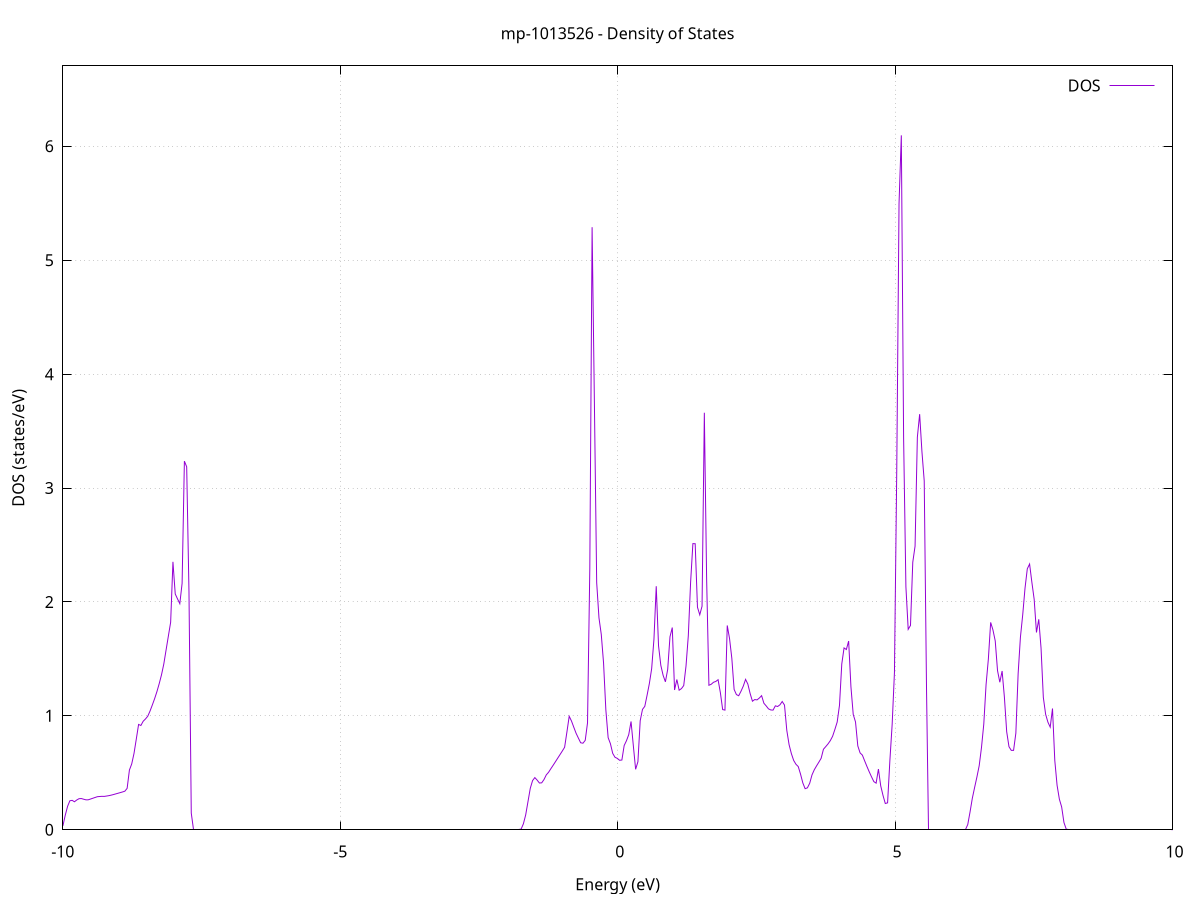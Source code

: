 set title 'mp-1013526 - Density of States'
set xlabel 'Energy (eV)'
set ylabel 'DOS (states/eV)'
set grid
set xrange [-10:10]
set yrange [0:6.706]
set xzeroaxis lt -1
set terminal png size 800,600
set output 'mp-1013526_dos_gnuplot.png'
plot '-' using 1:2 with lines title 'DOS'
-38.356700 0.000000
-38.315400 0.000000
-38.274100 0.000000
-38.232800 0.000000
-38.191500 0.000000
-38.150300 0.000000
-38.109000 0.000000
-38.067700 0.000000
-38.026400 0.000000
-37.985100 0.000000
-37.943900 0.000000
-37.902600 0.000000
-37.861300 0.000000
-37.820000 0.000000
-37.778700 0.000000
-37.737400 0.000000
-37.696200 0.000000
-37.654900 0.000000
-37.613600 0.000000
-37.572300 0.000000
-37.531000 0.000000
-37.489800 0.000000
-37.448500 0.000000
-37.407200 0.000000
-37.365900 0.000000
-37.324600 0.000000
-37.283400 0.000000
-37.242100 0.000000
-37.200800 0.000000
-37.159500 0.000000
-37.118200 0.000000
-37.076900 0.000000
-37.035700 0.000000
-36.994400 0.000000
-36.953100 0.000000
-36.911800 0.000000
-36.870500 0.000000
-36.829300 0.000000
-36.788000 0.000000
-36.746700 0.000000
-36.705400 0.000000
-36.664100 0.000000
-36.622800 0.000000
-36.581600 0.000000
-36.540300 0.000000
-36.499000 0.000000
-36.457700 0.000000
-36.416400 0.000000
-36.375200 0.000000
-36.333900 0.000000
-36.292600 0.000000
-36.251300 0.000000
-36.210000 0.000000
-36.168800 0.000000
-36.127500 0.000000
-36.086200 0.000000
-36.044900 0.000000
-36.003600 0.000000
-35.962300 0.000000
-35.921100 0.000000
-35.879800 0.000000
-35.838500 0.000000
-35.797200 0.000000
-35.755900 0.000000
-35.714700 0.000000
-35.673400 0.000000
-35.632100 0.000000
-35.590800 0.000000
-35.549500 0.000000
-35.508300 0.000000
-35.467000 0.000000
-35.425700 0.000000
-35.384400 0.000000
-35.343100 0.000000
-35.301800 0.000000
-35.260600 0.000000
-35.219300 0.000000
-35.178000 0.000000
-35.136700 0.000000
-35.095400 0.000000
-35.054200 0.000000
-35.012900 0.000000
-34.971600 0.000000
-34.930300 0.000000
-34.889000 0.000000
-34.847700 0.000000
-34.806500 0.000000
-34.765200 0.000000
-34.723900 0.000000
-34.682600 0.000000
-34.641300 0.000000
-34.600100 12.810600
-34.558800 7.557200
-34.517500 15.000400
-34.476200 15.538200
-34.434900 0.000000
-34.393700 0.000000
-34.352400 0.000000
-34.311100 0.000000
-34.269800 0.000000
-34.228500 0.000000
-34.187200 0.000000
-34.146000 0.000000
-34.104700 0.000000
-34.063400 0.000000
-34.022100 0.000000
-33.980800 0.000000
-33.939600 0.000000
-33.898300 0.000000
-33.857000 0.000000
-33.815700 0.000000
-33.774400 0.000000
-33.733100 0.000000
-33.691900 0.000000
-33.650600 0.000000
-33.609300 0.000000
-33.568000 0.000000
-33.526700 0.000000
-33.485500 0.000000
-33.444200 0.000000
-33.402900 0.000000
-33.361600 0.000000
-33.320300 0.000000
-33.279100 0.000000
-33.237800 0.000000
-33.196500 0.000000
-33.155200 0.000000
-33.113900 0.000000
-33.072600 0.000000
-33.031400 0.000000
-32.990100 0.000000
-32.948800 0.000000
-32.907500 0.000000
-32.866200 0.000000
-32.825000 0.000000
-32.783700 0.000000
-32.742400 0.000000
-32.701100 0.000000
-32.659800 0.000000
-32.618600 0.000000
-32.577300 0.000000
-32.536000 0.000000
-32.494700 0.000000
-32.453400 0.000000
-32.412100 0.000000
-32.370900 0.000000
-32.329600 0.000000
-32.288300 0.000000
-32.247000 0.000000
-32.205700 0.000000
-32.164500 0.000000
-32.123200 0.000000
-32.081900 0.000000
-32.040600 0.000000
-31.999300 0.000000
-31.958000 0.000000
-31.916800 0.000000
-31.875500 0.000000
-31.834200 0.000000
-31.792900 0.000000
-31.751600 0.000000
-31.710400 0.000000
-31.669100 0.000000
-31.627800 0.000000
-31.586500 0.000000
-31.545200 0.000000
-31.504000 0.000000
-31.462700 0.000000
-31.421400 0.000000
-31.380100 0.000000
-31.338800 0.000000
-31.297500 0.000000
-31.256300 0.000000
-31.215000 0.000000
-31.173700 0.000000
-31.132400 0.000000
-31.091100 0.000000
-31.049900 0.000000
-31.008600 0.000000
-30.967300 0.000000
-30.926000 0.000000
-30.884700 0.000000
-30.843400 0.000000
-30.802200 0.000000
-30.760900 0.000000
-30.719600 0.000000
-30.678300 0.000000
-30.637000 0.000000
-30.595800 0.000000
-30.554500 0.000000
-30.513200 0.000000
-30.471900 0.000000
-30.430600 0.000000
-30.389400 0.000000
-30.348100 0.000000
-30.306800 0.000000
-30.265500 0.000000
-30.224200 0.000000
-30.182900 0.000000
-30.141700 0.000000
-30.100400 0.000000
-30.059100 0.000000
-30.017800 0.000000
-29.976500 0.000000
-29.935300 0.000000
-29.894000 0.000000
-29.852700 0.000000
-29.811400 0.000000
-29.770100 0.000000
-29.728800 0.000000
-29.687600 0.000000
-29.646300 0.000000
-29.605000 0.000000
-29.563700 0.000000
-29.522400 0.000000
-29.481200 0.000000
-29.439900 0.000000
-29.398600 0.000000
-29.357300 0.000000
-29.316000 0.000000
-29.274800 0.000000
-29.233500 0.000000
-29.192200 0.000000
-29.150900 0.000000
-29.109600 0.000000
-29.068300 0.000000
-29.027100 0.000000
-28.985800 0.000000
-28.944500 0.000000
-28.903200 0.000000
-28.861900 0.000000
-28.820700 0.000000
-28.779400 0.000000
-28.738100 0.000000
-28.696800 0.000000
-28.655500 0.000000
-28.614300 0.000000
-28.573000 0.000000
-28.531700 0.000000
-28.490400 0.000000
-28.449100 0.000000
-28.407800 0.000000
-28.366600 0.000000
-28.325300 0.000000
-28.284000 0.000000
-28.242700 0.000000
-28.201400 0.000000
-28.160200 0.000000
-28.118900 0.000000
-28.077600 0.000000
-28.036300 0.000000
-27.995000 0.000000
-27.953700 0.000000
-27.912500 0.000000
-27.871200 0.000000
-27.829900 0.000000
-27.788600 0.000000
-27.747300 0.000000
-27.706100 0.000000
-27.664800 0.000000
-27.623500 0.000000
-27.582200 0.000000
-27.540900 0.000000
-27.499700 0.000000
-27.458400 0.000000
-27.417100 0.000000
-27.375800 0.000000
-27.334500 0.000000
-27.293200 0.000000
-27.252000 0.000000
-27.210700 0.000000
-27.169400 0.000000
-27.128100 0.000000
-27.086800 0.000000
-27.045600 0.000000
-27.004300 0.000000
-26.963000 0.000000
-26.921700 0.000000
-26.880400 0.000000
-26.839100 0.000000
-26.797900 0.000000
-26.756600 0.000000
-26.715300 0.000000
-26.674000 0.000000
-26.632700 0.000000
-26.591500 0.000000
-26.550200 0.000000
-26.508900 0.000000
-26.467600 0.000000
-26.426300 0.000000
-26.385100 0.000000
-26.343800 0.000000
-26.302500 0.000000
-26.261200 0.000000
-26.219900 0.000000
-26.178600 0.000000
-26.137400 0.000000
-26.096100 0.000000
-26.054800 0.000000
-26.013500 0.000000
-25.972200 0.000000
-25.931000 0.000000
-25.889700 0.000000
-25.848400 0.000000
-25.807100 0.000000
-25.765800 0.000000
-25.724600 0.000000
-25.683300 0.000000
-25.642000 0.000000
-25.600700 0.000000
-25.559400 0.000000
-25.518100 0.000000
-25.476900 0.000000
-25.435600 0.000000
-25.394300 0.000000
-25.353000 0.000000
-25.311700 0.000000
-25.270500 0.000000
-25.229200 0.000000
-25.187900 0.000000
-25.146600 0.000000
-25.105300 0.000000
-25.064000 0.000000
-25.022800 0.000000
-24.981500 0.000000
-24.940200 0.000000
-24.898900 0.000000
-24.857600 0.000000
-24.816400 0.000000
-24.775100 0.000000
-24.733800 0.000000
-24.692500 0.000000
-24.651200 0.000000
-24.610000 0.000000
-24.568700 0.000000
-24.527400 0.000000
-24.486100 0.000000
-24.444800 0.000000
-24.403500 0.000000
-24.362300 0.000000
-24.321000 0.000000
-24.279700 0.000000
-24.238400 0.000000
-24.197100 0.000000
-24.155900 0.000000
-24.114600 0.000000
-24.073300 0.000000
-24.032000 0.000000
-23.990700 0.000000
-23.949400 0.000000
-23.908200 0.000000
-23.866900 0.000000
-23.825600 0.000000
-23.784300 0.000000
-23.743000 0.000000
-23.701800 0.000000
-23.660500 0.000000
-23.619200 0.000000
-23.577900 0.000000
-23.536600 0.000000
-23.495400 0.000000
-23.454100 0.000000
-23.412800 0.000000
-23.371500 0.000000
-23.330200 0.000000
-23.288900 0.000000
-23.247700 0.000000
-23.206400 0.000000
-23.165100 0.000000
-23.123800 0.000000
-23.082500 0.000000
-23.041300 0.000000
-23.000000 0.000000
-22.958700 0.000000
-22.917400 0.000000
-22.876100 0.000000
-22.834800 0.000000
-22.793600 0.000000
-22.752300 0.000000
-22.711000 0.000000
-22.669700 0.000000
-22.628400 0.000000
-22.587200 0.000000
-22.545900 0.000000
-22.504600 0.000000
-22.463300 0.000000
-22.422000 0.000000
-22.380800 0.000000
-22.339500 0.000000
-22.298200 0.000000
-22.256900 0.000000
-22.215600 0.000000
-22.174300 0.000000
-22.133100 0.000000
-22.091800 0.000000
-22.050500 0.000000
-22.009200 0.000000
-21.967900 0.000000
-21.926700 0.000000
-21.885400 0.000000
-21.844100 0.000000
-21.802800 0.000000
-21.761500 0.000000
-21.720300 0.000000
-21.679000 0.000000
-21.637700 0.000000
-21.596400 0.000000
-21.555100 0.000000
-21.513800 0.000000
-21.472600 0.000000
-21.431300 0.000000
-21.390000 0.000000
-21.348700 0.000000
-21.307400 0.000000
-21.266200 0.000000
-21.224900 0.000000
-21.183600 0.000000
-21.142300 0.000000
-21.101000 0.000000
-21.059700 0.000000
-21.018500 0.000000
-20.977200 0.000000
-20.935900 0.000000
-20.894600 0.000000
-20.853300 0.000000
-20.812100 0.000000
-20.770800 0.000000
-20.729500 0.000000
-20.688200 0.000000
-20.646900 0.000000
-20.605700 0.000000
-20.564400 0.000000
-20.523100 0.000000
-20.481800 0.000000
-20.440500 0.000000
-20.399200 0.000000
-20.358000 0.000000
-20.316700 0.000000
-20.275400 0.000000
-20.234100 0.000000
-20.192800 0.000000
-20.151600 0.000000
-20.110300 0.000000
-20.069000 0.000000
-20.027700 0.000000
-19.986400 0.000000
-19.945100 0.000000
-19.903900 0.000000
-19.862600 0.000000
-19.821300 0.000000
-19.780000 0.000000
-19.738700 0.000000
-19.697500 0.000000
-19.656200 0.000000
-19.614900 0.000000
-19.573600 0.000000
-19.532300 0.000000
-19.491100 0.000000
-19.449800 0.000000
-19.408500 0.000000
-19.367200 0.000000
-19.325900 0.000000
-19.284600 0.000000
-19.243400 0.000000
-19.202100 0.000000
-19.160800 0.000000
-19.119500 0.000000
-19.078200 0.000000
-19.037000 0.000000
-18.995700 0.000000
-18.954400 0.000000
-18.913100 0.000000
-18.871800 0.000000
-18.830600 0.000000
-18.789300 0.000000
-18.748000 0.000000
-18.706700 0.000000
-18.665400 0.000000
-18.624100 0.000000
-18.582900 0.000000
-18.541600 0.000000
-18.500300 0.000000
-18.459000 0.000000
-18.417700 0.000000
-18.376500 0.000000
-18.335200 0.000000
-18.293900 0.000000
-18.252600 0.000000
-18.211300 0.000000
-18.170000 0.000000
-18.128800 0.000000
-18.087500 0.000000
-18.046200 0.000000
-18.004900 0.000000
-17.963600 0.000000
-17.922400 0.000000
-17.881100 0.000000
-17.839800 0.000000
-17.798500 0.000000
-17.757200 0.000000
-17.716000 0.000000
-17.674700 0.000000
-17.633400 0.000000
-17.592100 0.000000
-17.550800 0.000000
-17.509500 0.000000
-17.468300 0.000000
-17.427000 0.000000
-17.385700 0.000000
-17.344400 0.000000
-17.303100 0.000000
-17.261900 0.000000
-17.220600 0.000000
-17.179300 0.000000
-17.138000 0.000000
-17.096700 0.000000
-17.055400 0.000000
-17.014200 0.000000
-16.972900 0.000000
-16.931600 0.000000
-16.890300 0.000000
-16.849000 0.000000
-16.807800 0.000000
-16.766500 0.000000
-16.725200 0.000000
-16.683900 0.000000
-16.642600 0.000000
-16.601400 0.000000
-16.560100 0.000000
-16.518800 0.000000
-16.477500 0.000000
-16.436200 0.000000
-16.394900 0.000000
-16.353700 0.000000
-16.312400 0.000000
-16.271100 0.000000
-16.229800 0.000000
-16.188500 0.000000
-16.147300 0.000000
-16.106000 0.000000
-16.064700 0.000000
-16.023400 0.000000
-15.982100 0.000000
-15.940800 0.000000
-15.899600 0.000000
-15.858300 0.000000
-15.817000 0.000000
-15.775700 0.000000
-15.734400 0.000000
-15.693200 0.000000
-15.651900 0.000000
-15.610600 0.000000
-15.569300 0.000000
-15.528000 0.000000
-15.486800 0.000000
-15.445500 0.000000
-15.404200 0.000000
-15.362900 0.000000
-15.321600 0.000000
-15.280300 0.000000
-15.239100 0.000000
-15.197800 0.000000
-15.156500 0.000000
-15.115200 0.000000
-15.073900 0.000000
-15.032700 0.000000
-14.991400 0.000000
-14.950100 0.000000
-14.908800 0.000000
-14.867500 0.000000
-14.826300 0.000000
-14.785000 0.000000
-14.743700 0.000000
-14.702400 0.000000
-14.661100 0.000000
-14.619800 0.000000
-14.578600 0.000000
-14.537300 0.000000
-14.496000 0.000000
-14.454700 0.000000
-14.413400 0.000000
-14.372200 0.000000
-14.330900 0.000000
-14.289600 0.000000
-14.248300 0.000000
-14.207000 0.000000
-14.165700 0.000000
-14.124500 0.000000
-14.083200 0.000000
-14.041900 0.000000
-14.000600 0.000000
-13.959300 0.000000
-13.918100 0.000000
-13.876800 0.000000
-13.835500 0.000000
-13.794200 0.000000
-13.752900 0.000000
-13.711700 0.000000
-13.670400 0.000000
-13.629100 0.000000
-13.587800 0.000000
-13.546500 0.000000
-13.505200 0.000000
-13.464000 0.000000
-13.422700 0.000000
-13.381400 0.000000
-13.340100 0.000000
-13.298800 0.000000
-13.257600 0.000000
-13.216300 0.000000
-13.175000 0.000000
-13.133700 0.000000
-13.092400 0.000000
-13.051100 0.000000
-13.009900 0.000000
-12.968600 0.000000
-12.927300 0.000000
-12.886000 0.000000
-12.844700 0.000000
-12.803500 0.000000
-12.762200 0.000000
-12.720900 0.000000
-12.679600 0.000000
-12.638300 0.000000
-12.597100 0.000000
-12.555800 0.000000
-12.514500 0.000000
-12.473200 0.000000
-12.431900 0.000000
-12.390600 0.000000
-12.349400 0.000000
-12.308100 0.000000
-12.266800 0.000000
-12.225500 0.000000
-12.184200 0.000000
-12.143000 0.000000
-12.101700 0.000000
-12.060400 0.000000
-12.019100 0.000000
-11.977800 0.000000
-11.936600 0.000000
-11.895300 0.000000
-11.854000 0.000000
-11.812700 0.000000
-11.771400 0.000000
-11.730100 0.000000
-11.688900 0.000000
-11.647600 0.000000
-11.606300 0.000000
-11.565000 0.000000
-11.523700 0.000000
-11.482500 0.000000
-11.441200 0.000000
-11.399900 0.000000
-11.358600 0.000000
-11.317300 0.000000
-11.276000 0.000000
-11.234800 0.000000
-11.193500 0.000000
-11.152200 0.000000
-11.110900 0.000000
-11.069600 0.000000
-11.028400 0.000000
-10.987100 0.000000
-10.945800 0.000000
-10.904500 0.000000
-10.863200 0.000000
-10.822000 0.000000
-10.780700 0.000000
-10.739400 0.000000
-10.698100 0.000000
-10.656800 0.000000
-10.615500 0.000000
-10.574300 0.000000
-10.533000 0.000000
-10.491700 0.000000
-10.450400 0.000000
-10.409100 0.000000
-10.367900 0.000000
-10.326600 0.000000
-10.285300 0.000000
-10.244000 0.000000
-10.202700 0.000000
-10.161400 0.000000
-10.120200 0.000000
-10.078900 0.000000
-10.037600 0.000000
-9.996300 0.038300
-9.955000 0.128700
-9.913800 0.205600
-9.872500 0.254600
-9.831200 0.258400
-9.789900 0.245900
-9.748600 0.261400
-9.707400 0.272800
-9.666100 0.274300
-9.624800 0.268300
-9.583500 0.263000
-9.542200 0.263100
-9.500900 0.269700
-9.459700 0.276600
-9.418400 0.283500
-9.377100 0.290300
-9.335800 0.292100
-9.294500 0.293700
-9.253300 0.293000
-9.212000 0.296100
-9.170700 0.299500
-9.129400 0.303900
-9.088100 0.309000
-9.046900 0.314800
-9.005600 0.320500
-8.964300 0.326200
-8.923000 0.332100
-8.881700 0.338700
-8.840400 0.363800
-8.799200 0.524400
-8.757900 0.578000
-8.716600 0.670000
-8.675300 0.795900
-8.634000 0.924800
-8.592800 0.915600
-8.551500 0.952500
-8.510200 0.972600
-8.468900 0.996700
-8.427600 1.042400
-8.386300 1.095400
-8.345100 1.150800
-8.303800 1.212400
-8.262500 1.282400
-8.221200 1.359700
-8.179900 1.454400
-8.138700 1.577500
-8.097400 1.700000
-8.056100 1.822000
-8.014800 2.352100
-7.973500 2.070000
-7.932300 2.026800
-7.891000 1.985000
-7.849700 2.163100
-7.808400 3.236100
-7.767100 3.186400
-7.725800 2.088500
-7.684600 0.146300
-7.643300 0.000000
-7.602000 0.000000
-7.560700 0.000000
-7.519400 0.000000
-7.478200 0.000000
-7.436900 0.000000
-7.395600 0.000000
-7.354300 0.000000
-7.313000 0.000000
-7.271700 0.000000
-7.230500 0.000000
-7.189200 0.000000
-7.147900 0.000000
-7.106600 0.000000
-7.065300 0.000000
-7.024100 0.000000
-6.982800 0.000000
-6.941500 0.000000
-6.900200 0.000000
-6.858900 0.000000
-6.817700 0.000000
-6.776400 0.000000
-6.735100 0.000000
-6.693800 0.000000
-6.652500 0.000000
-6.611200 0.000000
-6.570000 0.000000
-6.528700 0.000000
-6.487400 0.000000
-6.446100 0.000000
-6.404800 0.000000
-6.363600 0.000000
-6.322300 0.000000
-6.281000 0.000000
-6.239700 0.000000
-6.198400 0.000000
-6.157100 0.000000
-6.115900 0.000000
-6.074600 0.000000
-6.033300 0.000000
-5.992000 0.000000
-5.950700 0.000000
-5.909500 0.000000
-5.868200 0.000000
-5.826900 0.000000
-5.785600 0.000000
-5.744300 0.000000
-5.703100 0.000000
-5.661800 0.000000
-5.620500 0.000000
-5.579200 0.000000
-5.537900 0.000000
-5.496600 0.000000
-5.455400 0.000000
-5.414100 0.000000
-5.372800 0.000000
-5.331500 0.000000
-5.290200 0.000000
-5.249000 0.000000
-5.207700 0.000000
-5.166400 0.000000
-5.125100 0.000000
-5.083800 0.000000
-5.042600 0.000000
-5.001300 0.000000
-4.960000 0.000000
-4.918700 0.000000
-4.877400 0.000000
-4.836100 0.000000
-4.794900 0.000000
-4.753600 0.000000
-4.712300 0.000000
-4.671000 0.000000
-4.629700 0.000000
-4.588500 0.000000
-4.547200 0.000000
-4.505900 0.000000
-4.464600 0.000000
-4.423300 0.000000
-4.382000 0.000000
-4.340800 0.000000
-4.299500 0.000000
-4.258200 0.000000
-4.216900 0.000000
-4.175600 0.000000
-4.134400 0.000000
-4.093100 0.000000
-4.051800 0.000000
-4.010500 0.000000
-3.969200 0.000000
-3.928000 0.000000
-3.886700 0.000000
-3.845400 0.000000
-3.804100 0.000000
-3.762800 0.000000
-3.721500 0.000000
-3.680300 0.000000
-3.639000 0.000000
-3.597700 0.000000
-3.556400 0.000000
-3.515100 0.000000
-3.473900 0.000000
-3.432600 0.000000
-3.391300 0.000000
-3.350000 0.000000
-3.308700 0.000000
-3.267400 0.000000
-3.226200 0.000000
-3.184900 0.000000
-3.143600 0.000000
-3.102300 0.000000
-3.061000 0.000000
-3.019800 0.000000
-2.978500 0.000000
-2.937200 0.000000
-2.895900 0.000000
-2.854600 0.000000
-2.813400 0.000000
-2.772100 0.000000
-2.730800 0.000000
-2.689500 0.000000
-2.648200 0.000000
-2.606900 0.000000
-2.565700 0.000000
-2.524400 0.000000
-2.483100 0.000000
-2.441800 0.000000
-2.400500 0.000000
-2.359300 0.000000
-2.318000 0.000000
-2.276700 0.000000
-2.235400 0.000000
-2.194100 0.000000
-2.152900 0.000000
-2.111600 0.000000
-2.070300 0.000000
-2.029000 0.000000
-1.987700 0.000000
-1.946400 0.000000
-1.905200 0.000000
-1.863900 0.000000
-1.822600 0.000000
-1.781300 0.000000
-1.740000 0.005900
-1.698800 0.052300
-1.657500 0.130300
-1.616200 0.246400
-1.574900 0.363300
-1.533600 0.431400
-1.492300 0.458100
-1.451100 0.436100
-1.409800 0.410400
-1.368500 0.412200
-1.327200 0.441100
-1.285900 0.482100
-1.244700 0.505000
-1.203400 0.536300
-1.162100 0.566600
-1.120800 0.597600
-1.079500 0.629100
-1.038300 0.660300
-0.997000 0.691600
-0.955700 0.724400
-0.914400 0.858100
-0.873100 0.996300
-0.831800 0.954700
-0.790600 0.900500
-0.749300 0.847500
-0.708000 0.805400
-0.666700 0.763900
-0.625400 0.759900
-0.584200 0.785200
-0.542900 0.938800
-0.501600 2.293500
-0.460300 5.289900
-0.419000 3.750300
-0.377700 2.168900
-0.336500 1.860500
-0.295200 1.715500
-0.253900 1.464200
-0.212600 1.052800
-0.171300 0.808800
-0.130100 0.755400
-0.088800 0.670500
-0.047500 0.636400
-0.006200 0.626800
0.035100 0.610100
0.076300 0.612300
0.117600 0.739700
0.158900 0.781800
0.200200 0.835700
0.241500 0.950800
0.282800 0.737700
0.324000 0.530800
0.365300 0.597200
0.406600 0.957500
0.447900 1.056900
0.489200 1.083400
0.530400 1.180800
0.571700 1.284000
0.613000 1.414300
0.654300 1.672500
0.695600 2.137800
0.736900 1.615400
0.778100 1.443800
0.819400 1.356000
0.860700 1.298800
0.902000 1.408000
0.943300 1.694200
0.984500 1.775400
1.025800 1.227200
1.067100 1.319400
1.108400 1.225300
1.149700 1.239100
1.190900 1.266000
1.232200 1.437600
1.273500 1.702600
1.314800 2.170900
1.356100 2.512100
1.397400 2.511200
1.438600 1.953600
1.479900 1.887100
1.521200 1.962700
1.562500 3.661100
1.603800 2.200500
1.645000 1.268600
1.686300 1.277200
1.727600 1.294900
1.768900 1.302000
1.810200 1.317500
1.851400 1.203600
1.892700 1.055200
1.934000 1.050600
1.975300 1.793500
2.016600 1.678900
2.057900 1.505300
2.099100 1.232300
2.140400 1.186700
2.181700 1.176700
2.223000 1.215900
2.264300 1.261200
2.305500 1.320400
2.346800 1.278700
2.388100 1.195700
2.429400 1.128600
2.470700 1.143200
2.512000 1.140300
2.553200 1.156300
2.594500 1.177300
2.635800 1.110700
2.677100 1.087300
2.718400 1.061500
2.759600 1.051900
2.800900 1.050500
2.842200 1.088000
2.883500 1.082200
2.924800 1.096900
2.966000 1.126000
3.007300 1.094500
3.048600 0.872600
3.089900 0.746900
3.131200 0.668300
3.172500 0.608700
3.213700 0.575000
3.255000 0.554800
3.296300 0.488300
3.337600 0.411000
3.378900 0.360700
3.420100 0.368200
3.461400 0.408300
3.502700 0.481400
3.544000 0.526700
3.585300 0.561200
3.626600 0.593800
3.667800 0.627700
3.709100 0.707000
3.750400 0.730000
3.791700 0.753900
3.833000 0.782700
3.874200 0.820900
3.915500 0.881200
3.956800 0.945900
3.998100 1.092500
4.039400 1.455100
4.080600 1.596500
4.121900 1.582400
4.163200 1.656900
4.204500 1.255400
4.245800 1.012700
4.287100 0.946300
4.328300 0.736300
4.369600 0.674900
4.410900 0.655300
4.452200 0.604400
4.493500 0.555200
4.534700 0.508500
4.576000 0.464200
4.617300 0.422900
4.658600 0.409300
4.699900 0.533000
4.741100 0.386500
4.782400 0.301800
4.823700 0.230700
4.865000 0.236400
4.906300 0.606800
4.947600 0.925700
4.988800 1.381100
5.030100 3.147900
5.071400 5.497500
5.112700 6.096200
5.154000 3.436500
5.195200 2.134100
5.236500 1.759500
5.277800 1.793900
5.319100 2.348700
5.360400 2.490000
5.401700 3.446000
5.442900 3.648600
5.484200 3.319600
5.525500 3.061900
5.566800 1.234000
5.608100 0.000000
5.649300 0.000000
5.690600 0.000000
5.731900 0.000000
5.773200 0.000000
5.814500 0.000000
5.855700 0.000000
5.897000 0.000000
5.938300 0.000000
5.979600 0.000000
6.020900 0.000000
6.062200 0.000000
6.103400 0.000000
6.144700 0.000000
6.186000 0.000000
6.227300 0.000000
6.268600 0.000000
6.309800 0.045600
6.351100 0.155900
6.392400 0.276700
6.433700 0.371800
6.475000 0.463200
6.516300 0.562900
6.557500 0.722600
6.598800 0.927800
6.640100 1.274800
6.681400 1.498600
6.722700 1.820600
6.763900 1.754500
6.805200 1.658000
6.846500 1.397200
6.887800 1.295100
6.929100 1.393800
6.970300 1.164400
7.011600 0.860900
7.052900 0.729300
7.094200 0.697200
7.135500 0.696900
7.176800 0.848000
7.218000 1.371200
7.259300 1.691300
7.300600 1.887400
7.341900 2.120200
7.383200 2.291200
7.424400 2.333000
7.465700 2.172000
7.507000 2.022900
7.548300 1.732200
7.589600 1.847600
7.630900 1.594700
7.672100 1.162100
7.713400 1.014200
7.754700 0.944800
7.796000 0.900900
7.837300 1.064600
7.878500 0.608800
7.919800 0.390800
7.961100 0.268700
8.002400 0.200000
8.043700 0.063900
8.084900 0.005400
8.126200 0.000000
8.167500 0.000000
8.208800 0.000000
8.250100 0.000000
8.291400 0.000000
8.332600 0.000000
8.373900 0.000000
8.415200 0.000000
8.456500 0.000000
8.497800 0.000000
8.539000 0.000000
8.580300 0.000000
8.621600 0.000000
8.662900 0.000000
8.704200 0.000000
8.745400 0.000000
8.786700 0.000000
8.828000 0.000000
8.869300 0.000000
8.910600 0.000000
8.951900 0.000000
8.993100 0.000000
9.034400 0.000000
9.075700 0.000000
9.117000 0.000000
9.158300 0.000000
9.199500 0.000000
9.240800 0.000000
9.282100 0.000000
9.323400 0.000000
9.364700 0.000000
9.406000 0.000000
9.447200 0.000000
9.488500 0.000000
9.529800 0.000000
9.571100 0.000000
9.612400 0.000000
9.653600 0.000000
9.694900 0.000000
9.736200 0.000000
9.777500 0.000000
9.818800 0.000000
9.860000 0.000000
9.901300 0.000000
9.942600 0.000000
9.983900 0.000000
10.025200 0.000000
10.066500 0.000000
10.107700 0.015300
10.149000 0.055200
10.190300 0.099600
10.231600 0.118800
10.272900 0.128800
10.314100 0.140900
10.355400 0.157700
10.396700 0.177500
10.438000 0.199600
10.479300 0.224500
10.520600 0.251000
10.561800 0.275700
10.603100 0.291900
10.644400 0.310100
10.685700 0.330100
10.727000 0.351400
10.768200 0.375600
10.809500 0.402400
10.850800 0.428900
10.892100 0.454200
10.933400 0.484000
10.974600 0.521500
11.015900 0.560700
11.057200 0.598600
11.098500 0.635400
11.139800 0.680900
11.181100 0.732600
11.222300 0.783800
11.263600 0.809600
11.304900 0.845900
11.346200 0.887100
11.387500 0.932200
11.428700 0.975200
11.470000 1.005100
11.511300 1.059700
11.552600 1.134300
11.593900 1.169700
11.635100 1.195700
11.676400 1.217900
11.717700 1.221200
11.759000 1.217200
11.800300 1.227000
11.841600 1.245900
11.882800 1.198300
11.924100 1.186200
11.965400 1.176500
12.006700 1.146400
12.048000 1.141200
12.089200 1.145600
12.130500 1.194000
12.171800 1.231300
12.213100 1.245100
12.254400 1.196900
12.295700 1.149900
12.336900 0.980200
12.378200 0.864500
12.419500 0.789400
12.460800 0.798900
12.502100 0.827300
12.543300 0.854000
12.584600 0.882300
12.625900 0.910700
12.667200 0.946000
12.708500 0.987100
12.749700 1.082100
12.791000 1.142000
12.832300 1.236500
12.873600 1.320600
12.914900 1.397100
12.956200 1.446200
12.997400 1.482000
13.038700 1.520300
13.080000 1.588600
13.121300 1.538700
13.162600 1.454700
13.203800 1.448100
13.245100 1.448000
13.286400 1.593100
13.327700 1.215500
13.369000 1.127600
13.410300 1.025900
13.451500 0.971000
13.492800 0.905700
13.534100 0.865800
13.575400 0.867000
13.616700 0.870300
13.657900 0.876000
13.699200 0.884800
13.740500 0.906100
13.781800 0.977600
13.823100 1.079800
13.864300 1.220100
13.905600 1.328000
13.946900 1.251500
13.988200 1.181600
14.029500 1.276000
14.070800 1.346000
14.112000 1.308900
14.153300 1.331100
14.194600 1.353200
14.235900 1.315800
14.277200 1.338800
14.318400 1.404100
14.359700 1.507500
14.401000 1.619500
14.442300 1.593600
14.483600 1.603000
14.524900 1.627100
14.566100 1.537800
14.607400 1.421900
14.648700 1.315500
14.690000 1.222000
14.731300 1.141100
14.772500 1.133400
14.813800 1.141700
14.855100 1.143300
14.896400 1.157300
14.937700 1.189800
14.978900 1.275300
15.020200 1.242600
15.061500 1.156400
15.102800 1.036900
15.144100 0.990700
15.185400 0.959400
15.226600 0.949200
15.267900 0.979300
15.309200 1.045900
15.350500 1.152900
15.391800 1.069800
15.433000 1.075700
15.474300 1.153800
15.515600 1.238200
15.556900 1.239100
15.598200 1.220100
15.639400 1.215400
15.680700 1.205100
15.722000 1.169400
15.763300 1.149400
15.804600 1.186600
15.845900 1.159700
15.887100 1.141500
15.928400 1.166000
15.969700 1.230800
16.011000 1.249000
16.052300 1.261900
16.093500 1.362400
16.134800 1.563800
16.176100 1.563700
16.217400 1.401000
16.258700 1.313400
16.300000 1.199300
16.341200 1.131100
16.382500 1.066800
16.423800 0.998800
16.465100 0.966700
16.506400 0.917800
16.547600 0.916100
16.588900 0.781200
16.630200 0.782500
16.671500 0.842500
16.712800 0.900400
16.754000 1.052200
16.795300 1.120900
16.836600 1.102300
16.877900 1.020900
16.919200 1.021500
16.960500 1.034500
17.001700 1.006200
17.043000 0.981300
17.084300 1.009800
17.125600 1.026300
17.166900 1.019400
17.208100 0.882000
17.249400 0.810400
17.290700 0.782900
17.332000 0.942900
17.373300 0.968200
17.414600 1.019800
17.455800 1.134700
17.497100 1.047300
17.538400 1.020400
17.579700 0.977200
17.621000 0.959900
17.662200 0.967200
17.703500 0.982900
17.744800 0.986400
17.786100 1.020100
17.827400 0.924600
17.868600 0.901400
17.909900 0.864500
17.951200 0.853100
17.992500 0.883100
18.033800 0.977500
18.075100 0.951500
18.116300 1.018900
18.157600 1.036600
18.198900 0.943700
18.240200 0.941200
18.281500 0.915600
18.322700 0.905900
18.364000 0.895000
18.405300 0.892000
18.446600 0.894300
18.487900 0.898100
18.529100 0.892800
18.570400 0.877900
18.611700 0.885700
18.653000 0.913400
18.694300 0.949600
18.735600 0.980800
18.776800 1.005400
18.818100 1.038900
18.859400 1.107600
18.900700 1.096600
18.942000 1.119600
18.983200 0.994800
19.024500 0.923300
19.065800 0.918800
19.107100 0.955200
19.148400 0.979800
19.189700 0.985400
19.230900 0.951000
19.272200 0.945300
19.313500 0.929800
19.354800 0.931900
19.396100 0.921700
19.437300 0.917300
19.478600 0.928000
19.519900 0.963000
19.561200 0.960600
19.602500 0.921800
19.643700 0.925500
19.685000 0.923300
19.726300 0.905100
19.767600 0.882500
19.808900 0.887800
19.850200 0.948000
19.891400 0.876400
19.932700 0.839600
19.974000 0.819600
20.015300 0.811900
20.056600 0.804400
20.097800 0.806600
20.139100 0.803200
20.180400 0.888500
20.221700 0.927300
20.263000 0.919500
20.304300 0.956500
20.345500 1.012700
20.386800 1.009600
20.428100 0.989400
20.469400 0.989400
20.510700 1.008300
20.551900 1.035600
20.593200 1.012200
20.634500 0.995100
20.675800 1.010200
20.717100 1.010600
20.758300 0.996100
20.799600 0.981100
20.840900 0.963900
20.882200 0.968700
20.923500 0.961700
20.964800 0.941000
21.006000 0.916300
21.047300 0.894800
21.088600 0.882900
21.129900 0.880400
21.171200 0.888900
21.212400 0.915700
21.253700 0.939200
21.295000 0.956600
21.336300 0.968200
21.377600 1.036900
21.418800 1.024800
21.460100 0.986700
21.501400 0.986500
21.542700 1.048000
21.584000 1.049100
21.625300 1.031000
21.666500 1.008600
21.707800 0.975100
21.749100 0.926500
21.790400 0.918400
21.831700 0.907800
21.872900 0.904100
21.914200 0.897700
21.955500 0.883900
21.996800 0.863200
22.038100 0.842900
22.079400 0.825600
22.120600 0.819100
22.161900 0.817100
22.203200 0.809400
22.244500 0.795600
22.285800 0.786600
22.327000 0.783000
22.368300 0.780900
22.409600 0.781600
22.450900 0.784600
22.492200 0.787500
22.533400 0.787000
22.574700 0.780700
22.616000 0.770800
22.657300 0.759900
22.698600 0.748200
22.739900 0.738200
22.781100 0.733800
22.822400 0.732200
22.863700 0.728600
22.905000 0.727400
22.946300 0.736400
22.987500 0.747800
23.028800 0.762900
23.070100 0.834700
23.111400 0.736100
23.152700 0.748600
23.194000 0.728700
23.235200 0.722900
23.276500 0.730100
23.317800 0.756400
23.359100 0.838200
23.400400 0.877600
23.441600 0.857200
23.482900 0.839100
23.524200 0.824500
23.565500 0.802900
23.606800 0.817400
23.648000 0.849700
23.689300 0.880000
23.730600 0.906300
23.771900 0.934700
23.813200 0.965300
23.854500 0.985500
23.895700 1.020900
23.937000 1.110700
23.978300 1.166000
24.019600 1.203200
24.060900 1.154900
24.102100 1.165700
24.143400 1.195600
24.184700 1.216600
24.226000 1.284300
24.267300 1.198900
24.308600 1.180800
24.349800 1.204700
24.391100 1.261700
24.432400 1.282600
24.473700 1.197100
24.515000 1.162700
24.556200 1.155000
24.597500 1.150500
24.638800 1.128600
24.680100 1.082100
24.721400 1.049200
24.762600 1.034800
24.803900 1.022200
24.845200 1.016100
24.886500 1.010400
24.927800 1.166500
24.969100 1.064900
25.010300 1.080500
25.051600 1.084100
25.092900 1.032700
25.134200 0.999700
25.175500 1.050200
25.216700 1.133700
25.258000 1.169300
25.299300 1.218100
25.340600 1.250700
25.381900 1.296000
25.423100 1.307200
25.464400 1.321000
25.505700 1.246600
25.547000 1.141100
25.588300 1.105600
25.629600 1.131100
25.670800 1.114700
25.712100 1.123100
25.753400 1.139200
25.794700 1.141800
25.836000 1.094800
25.877200 1.040000
25.918500 1.001400
25.959800 0.989000
26.001100 1.015000
26.042400 1.021400
26.083700 1.060900
26.124900 1.051600
26.166200 1.041500
26.207500 1.031000
26.248800 1.053500
26.290100 0.972700
26.331300 0.916400
26.372600 0.891100
26.413900 0.880900
26.455200 0.857700
26.496500 0.818000
26.537700 0.857100
26.579000 0.919000
26.620300 1.047000
26.661600 1.115300
26.702900 1.196100
26.744200 1.315500
26.785400 1.443500
26.826700 1.485100
26.868000 1.481600
26.909300 1.512800
26.950600 1.480700
26.991800 1.366200
27.033100 1.367100
27.074400 1.508500
27.115700 1.460400
27.157000 1.451800
27.198300 1.457700
27.239500 1.462800
27.280800 1.421100
27.322100 1.378400
27.363400 1.339800
27.404700 1.330800
27.445900 1.307400
27.487200 1.245700
27.528500 1.194300
27.569800 1.156000
27.611100 1.157900
27.652300 1.206400
27.693600 1.216400
27.734900 1.222400
27.776200 1.226000
27.817500 1.160200
27.858800 1.181100
27.900000 1.238500
27.941300 1.299900
27.982600 1.287100
28.023900 1.243300
28.065200 1.197500
28.106400 1.085000
28.147700 1.000400
28.189000 0.977600
28.230300 0.958200
28.271600 0.946400
28.312800 0.934600
28.354100 0.927800
28.395400 0.932600
28.436700 0.945300
28.478000 0.960400
28.519300 0.974200
28.560500 0.989700
28.601800 1.035800
28.643100 0.974500
28.684400 0.992600
28.725700 1.063900
28.766900 1.117000
28.808200 1.131500
28.849500 1.155000
28.890800 1.167500
28.932100 1.194700
28.973400 1.219200
29.014600 1.283300
29.055900 1.475300
29.097200 1.605900
29.138500 1.461500
29.179800 1.434200
29.221000 1.445900
29.262300 1.453600
29.303600 1.392000
29.344900 1.360100
29.386200 1.325500
29.427400 1.291200
29.468700 1.218500
29.510000 1.135900
29.551300 1.127200
29.592600 1.178000
29.633900 1.306900
29.675100 1.522200
29.716400 1.209100
29.757700 1.030800
29.799000 1.002900
29.840300 0.976700
29.881500 0.914600
29.922800 0.883700
29.964100 0.854400
30.005400 0.836800
30.046700 0.836100
30.088000 0.844600
30.129200 0.889600
30.170500 0.988700
30.211800 1.160300
30.253100 1.242000
30.294400 1.303000
30.335600 1.266400
30.376900 1.186400
30.418200 1.231800
30.459500 1.159200
30.500800 1.134200
30.542000 1.151400
30.583300 1.211200
30.624600 1.267300
30.665900 1.322000
30.707200 1.325400
30.748500 1.327300
30.789700 1.311400
30.831000 1.332500
30.872300 1.320200
30.913600 1.257800
30.954900 1.235600
30.996100 1.273500
31.037400 1.260800
31.078700 1.286600
31.120000 1.269200
31.161300 1.213600
31.202600 1.165800
31.243800 1.165100
31.285100 1.165400
31.326400 1.171100
31.367700 1.236600
31.409000 1.228300
31.450200 1.216100
31.491500 1.221300
31.532800 1.193300
31.574100 1.219000
31.615400 1.230800
31.656600 1.235900
31.697900 1.300900
31.739200 1.452500
31.780500 1.493700
31.821800 1.483200
31.863100 1.465100
31.904300 1.456500
31.945600 1.436600
31.986900 1.441700
32.028200 1.511600
32.069500 1.636700
32.110700 1.618500
32.152000 1.590400
32.193300 1.608800
32.234600 1.546100
32.275900 1.502200
32.317100 1.522900
32.358400 1.555800
32.399700 1.629200
32.441000 1.772500
32.482300 1.967800
32.523600 2.209500
32.564800 2.778900
32.606100 4.743700
32.647400 3.892400
32.688700 2.902400
32.730000 2.315900
32.771200 1.929700
32.812500 1.726800
32.853800 1.583600
32.895100 1.446500
32.936400 1.341600
32.977700 1.471700
33.018900 1.443300
33.060200 1.298500
33.101500 1.177100
33.142800 1.130500
33.184100 1.125100
33.225300 1.157400
33.266600 1.244300
33.307900 1.263100
33.349200 1.265700
33.390500 1.293400
33.431700 1.225900
33.473000 1.137500
33.514300 1.140400
33.555600 1.183500
33.596900 1.206800
33.638200 1.215300
33.679400 1.237700
33.720700 1.142900
33.762000 1.085500
33.803300 1.108900
33.844600 1.222300
33.885800 1.201100
33.927100 1.111200
33.968400 1.037300
34.009700 0.981500
34.051000 0.953000
34.092300 0.958300
34.133500 1.045500
34.174800 1.058200
34.216100 1.126200
34.257400 1.172300
34.298700 1.174000
34.339900 1.156600
34.381200 1.136600
34.422500 1.104400
34.463800 1.068100
34.505100 1.073200
34.546300 1.082300
34.587600 1.091100
34.628900 1.152600
34.670200 1.174300
34.711500 1.204200
34.752800 1.256200
34.794000 1.248400
34.835300 1.238700
34.876600 1.223500
34.917900 1.213100
34.959200 1.199000
35.000400 1.202400
35.041700 1.214400
35.083000 1.228300
35.124300 1.235100
35.165600 1.237100
35.206800 1.246500
35.248100 1.233000
35.289400 1.214700
35.330700 1.259700
35.372000 1.228700
35.413300 1.193000
35.454500 1.145300
35.495800 1.115200
35.537100 1.083300
35.578400 1.051700
35.619700 1.047200
35.660900 1.067000
35.702200 1.111000
35.743500 1.043900
35.784800 1.031800
35.826100 1.044600
35.867400 1.049900
35.908600 1.105400
35.949900 1.235900
35.991200 1.295100
36.032500 1.314800
36.073800 1.270300
36.115000 1.370700
36.156300 1.383700
36.197600 1.420300
36.238900 1.464500
36.280200 1.463000
36.321400 1.387500
36.362700 1.438000
36.404000 1.625900
36.445300 1.663600
36.486600 1.530400
36.527900 1.399200
36.569100 1.337200
36.610400 1.277500
36.651700 1.196100
36.693000 1.211800
36.734300 1.203100
36.775500 1.175600
36.816800 1.097200
36.858100 1.027400
36.899400 0.994900
36.940700 0.980000
36.982000 0.990300
37.023200 1.059300
37.064500 1.070300
37.105800 1.133400
37.147100 1.124100
37.188400 1.132700
37.229600 1.133000
37.270900 1.137200
37.312200 1.156800
37.353500 1.165900
37.394800 1.171000
37.436000 1.186500
37.477300 1.184100
37.518600 1.192000
37.559900 1.188900
37.601200 1.240600
37.642500 1.226400
37.683700 1.254300
37.725000 1.267000
37.766300 1.283500
37.807600 1.276000
37.848900 1.268500
37.890100 1.270000
37.931400 1.264200
37.972700 1.237400
38.014000 1.139900
38.055300 1.105700
38.096600 1.121900
38.137800 1.132600
38.179100 1.091400
38.220400 1.052500
38.261700 1.032300
38.303000 1.032400
38.344200 1.044800
38.385500 1.095700
38.426800 1.082700
38.468100 1.075000
38.509400 1.076400
38.550600 0.978300
38.591900 0.855100
38.633200 0.752200
38.674500 0.639400
38.715800 0.453200
38.757100 0.337100
38.798300 0.277300
38.839600 0.239100
38.880900 0.207600
38.922200 0.183100
38.963500 0.165900
39.004700 0.150900
39.046000 0.139200
39.087300 0.128100
39.128600 0.099400
39.169900 0.087500
39.211100 0.076900
39.252400 0.067600
39.293700 0.059200
39.335000 0.051200
39.376300 0.044300
39.417600 0.039400
39.458800 0.036300
39.500100 0.036500
39.541400 0.041200
39.582700 0.050900
39.624000 0.018800
39.665200 0.018200
39.706500 0.018500
39.747800 0.018500
39.789100 0.018100
39.830400 0.018200
39.871700 0.018700
39.912900 0.018900
39.954200 0.018900
39.995500 0.018500
40.036800 0.017900
40.078100 0.017100
40.119300 0.015900
40.160600 0.013800
40.201900 0.009400
40.243200 0.005900
40.284500 0.003200
40.325700 0.001300
40.367000 0.000200
40.408300 0.000000
40.449600 0.000000
40.490900 0.000000
40.532200 0.000000
40.573400 0.000000
40.614700 0.000000
40.656000 0.000000
40.697300 0.000000
40.738600 0.000000
40.779800 0.000000
40.821100 0.000000
40.862400 0.000000
40.903700 0.000000
40.945000 0.000000
40.986300 0.000000
41.027500 0.000000
41.068800 0.000000
41.110100 0.000000
41.151400 0.000000
41.192700 0.000000
41.233900 0.000000
41.275200 0.000000
41.316500 0.000000
41.357800 0.000000
41.399100 0.000000
41.440300 0.000000
41.481600 0.000000
41.522900 0.000000
41.564200 0.000000
41.605500 0.000000
41.646800 0.000000
41.688000 0.000000
41.729300 0.000000
41.770600 0.000000
41.811900 0.000000
41.853200 0.000000
41.894400 0.000000
41.935700 0.000000
41.977000 0.000000
42.018300 0.000000
42.059600 0.000000
42.100800 0.000000
42.142100 0.000000
42.183400 0.000000
42.224700 0.000000
42.266000 0.000000
42.307300 0.000000
42.348500 0.000000
42.389800 0.000000
42.431100 0.000000
42.472400 0.000000
42.513700 0.000000
42.554900 0.000000
42.596200 0.000000
42.637500 0.000000
42.678800 0.000000
42.720100 0.000000
42.761400 0.000000
42.802600 0.000000
42.843900 0.000000
42.885200 0.000000
42.926500 0.000000
42.967800 0.000000
43.009000 0.000000
43.050300 0.000000
43.091600 0.000000
43.132900 0.000000
43.174200 0.000000
43.215400 0.000000
43.256700 0.000000
43.298000 0.000000
43.339300 0.000000
43.380600 0.000000
43.421900 0.000000
43.463100 0.000000
43.504400 0.000000
43.545700 0.000000
43.587000 0.000000
43.628300 0.000000
43.669500 0.000000
43.710800 0.000000
43.752100 0.000000
43.793400 0.000000
43.834700 0.000000
43.876000 0.000000
43.917200 0.000000
43.958500 0.000000
43.999800 0.000000
44.041100 0.000000
44.082400 0.000000
44.123600 0.000000
44.164900 0.000000
44.206200 0.000000
e

